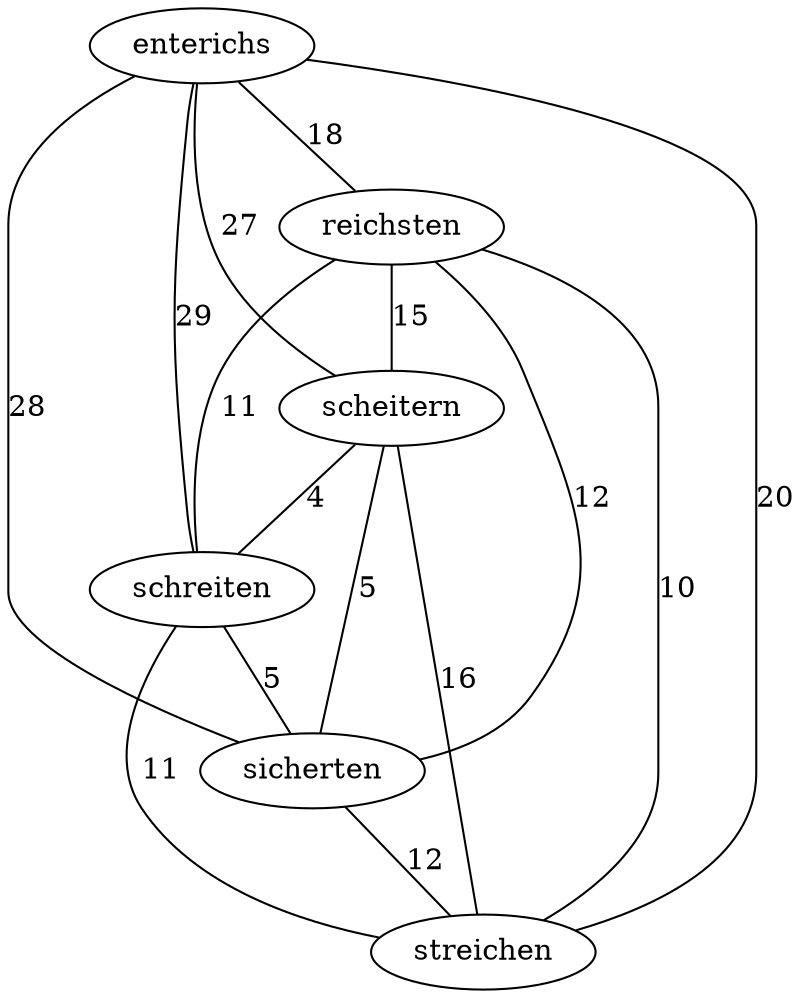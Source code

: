 graph {
	enterichs -- reichsten [ label="18" ];
	enterichs -- scheitern [ label="27" ];
	enterichs -- schreiten [ label="29" ];
	enterichs -- sicherten [ label="28" ];
	enterichs -- streichen [ label="20" ];
	reichsten -- scheitern [ label="15" ];
	reichsten -- schreiten [ label="11" ];
	reichsten -- sicherten [ label="12" ];
	reichsten -- streichen [ label="10" ];
	scheitern -- schreiten [ label="4" ];
	scheitern -- sicherten [ label="5" ];
	scheitern -- streichen [ label="16" ];
	schreiten -- sicherten [ label="5" ];
	schreiten -- streichen [ label="11" ];
	sicherten -- streichen [ label="12" ];
}